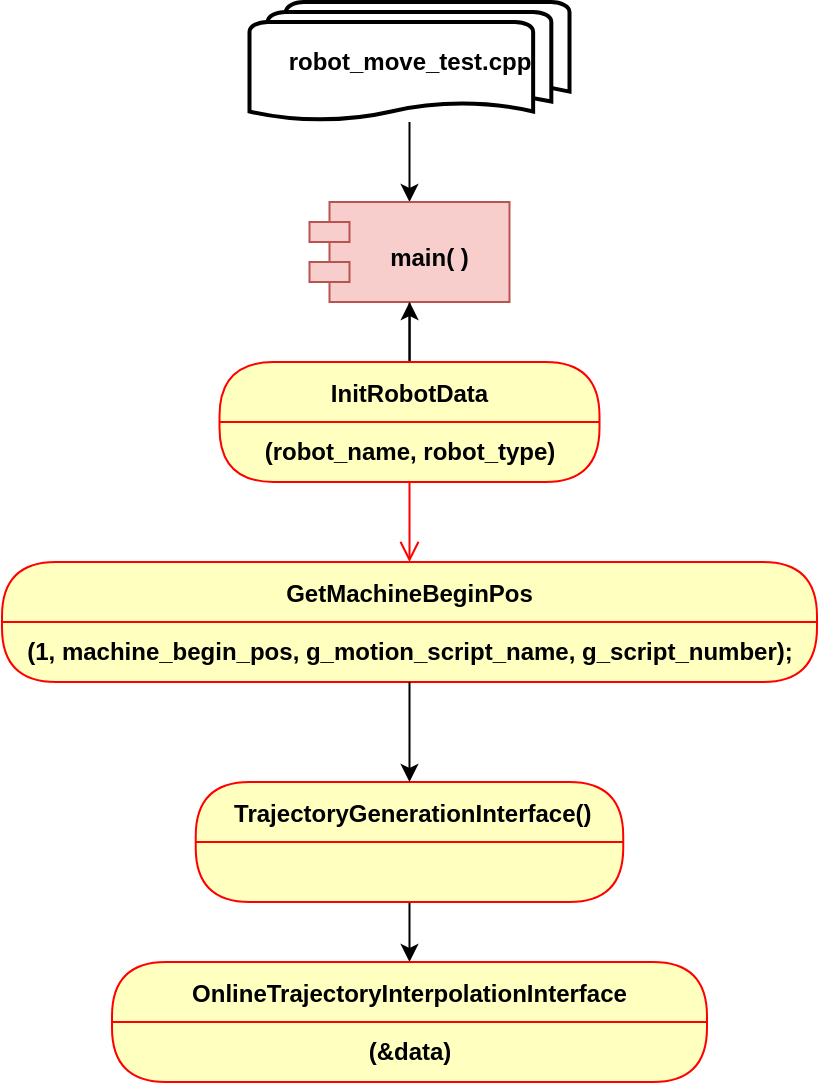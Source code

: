<mxfile version="16.1.0" type="github" pages="2">
  <diagram id="FMfLs1kEIGxYpdQVGlcc" name="whole frame">
    <mxGraphModel dx="1038" dy="547" grid="1" gridSize="10" guides="1" tooltips="1" connect="1" arrows="1" fold="1" page="1" pageScale="1" pageWidth="827" pageHeight="1169" math="0" shadow="0">
      <root>
        <mxCell id="UCcLEWe0DNpFay6Qq4YE-0" />
        <mxCell id="UCcLEWe0DNpFay6Qq4YE-1" parent="UCcLEWe0DNpFay6Qq4YE-0" />
        <mxCell id="hEzpa5z8CDbWUO56bFuC-12" value="" style="edgeStyle=orthogonalEdgeStyle;rounded=0;orthogonalLoop=1;jettySize=auto;html=1;" edge="1" parent="UCcLEWe0DNpFay6Qq4YE-1" source="hEzpa5z8CDbWUO56bFuC-1" target="hEzpa5z8CDbWUO56bFuC-2">
          <mxGeometry relative="1" as="geometry" />
        </mxCell>
        <mxCell id="hEzpa5z8CDbWUO56bFuC-1" value="&lt;span style=&quot;font-weight: 700&quot;&gt;robot_move_test.cpp&lt;/span&gt;" style="strokeWidth=2;html=1;shape=mxgraph.flowchart.multi-document;whiteSpace=wrap;" vertex="1" parent="UCcLEWe0DNpFay6Qq4YE-1">
          <mxGeometry x="293.75" y="290" width="160" height="60" as="geometry" />
        </mxCell>
        <mxCell id="hEzpa5z8CDbWUO56bFuC-9" value="" style="edgeStyle=orthogonalEdgeStyle;rounded=0;orthogonalLoop=1;jettySize=auto;html=1;" edge="1" parent="UCcLEWe0DNpFay6Qq4YE-1" source="hEzpa5z8CDbWUO56bFuC-2" target="hEzpa5z8CDbWUO56bFuC-7">
          <mxGeometry relative="1" as="geometry" />
        </mxCell>
        <mxCell id="hEzpa5z8CDbWUO56bFuC-2" value="&#xa;main( )" style="shape=module;align=left;spacingLeft=20;align=center;verticalAlign=top;fillColor=#f8cecc;strokeColor=#b85450;fontStyle=1" vertex="1" parent="UCcLEWe0DNpFay6Qq4YE-1">
          <mxGeometry x="323.75" y="390" width="100" height="50" as="geometry" />
        </mxCell>
        <mxCell id="hEzpa5z8CDbWUO56bFuC-13" value="" style="edgeStyle=orthogonalEdgeStyle;rounded=0;orthogonalLoop=1;jettySize=auto;html=1;" edge="1" parent="UCcLEWe0DNpFay6Qq4YE-1" source="hEzpa5z8CDbWUO56bFuC-6" target="hEzpa5z8CDbWUO56bFuC-2">
          <mxGeometry relative="1" as="geometry" />
        </mxCell>
        <mxCell id="hEzpa5z8CDbWUO56bFuC-6" value="InitRobotData" style="swimlane;fontStyle=1;align=center;verticalAlign=middle;childLayout=stackLayout;horizontal=1;startSize=30;horizontalStack=0;resizeParent=0;resizeLast=1;container=0;fontColor=#000000;collapsible=0;rounded=1;arcSize=30;strokeColor=#ff0000;fillColor=#ffffc0;swimlaneFillColor=#ffffc0;dropTarget=0;" vertex="1" parent="UCcLEWe0DNpFay6Qq4YE-1">
          <mxGeometry x="278.75" y="470" width="190" height="60" as="geometry" />
        </mxCell>
        <mxCell id="hEzpa5z8CDbWUO56bFuC-7" value="&lt;span style=&quot;font-weight: 700&quot;&gt;(robot_name, robot_type)&lt;/span&gt;" style="text;html=1;strokeColor=none;fillColor=none;align=center;verticalAlign=middle;spacingLeft=4;spacingRight=4;whiteSpace=wrap;overflow=hidden;rotatable=0;fontColor=#000000;" vertex="1" parent="hEzpa5z8CDbWUO56bFuC-6">
          <mxGeometry y="30" width="190" height="30" as="geometry" />
        </mxCell>
        <mxCell id="hEzpa5z8CDbWUO56bFuC-8" value="" style="edgeStyle=orthogonalEdgeStyle;html=1;verticalAlign=bottom;endArrow=open;endSize=8;strokeColor=#ff0000;rounded=0;entryX=0.5;entryY=0;entryDx=0;entryDy=0;" edge="1" source="hEzpa5z8CDbWUO56bFuC-6" parent="UCcLEWe0DNpFay6Qq4YE-1" target="hEzpa5z8CDbWUO56bFuC-10">
          <mxGeometry relative="1" as="geometry">
            <mxPoint x="363.75" y="600" as="targetPoint" />
          </mxGeometry>
        </mxCell>
        <mxCell id="hEzpa5z8CDbWUO56bFuC-10" value="GetMachineBeginPos" style="swimlane;fontStyle=1;align=center;verticalAlign=middle;childLayout=stackLayout;horizontal=1;startSize=30;horizontalStack=0;resizeParent=0;resizeLast=1;container=0;fontColor=#000000;collapsible=0;rounded=1;arcSize=30;strokeColor=#ff0000;fillColor=#ffffc0;swimlaneFillColor=#ffffc0;dropTarget=0;" vertex="1" parent="UCcLEWe0DNpFay6Qq4YE-1">
          <mxGeometry x="170" y="570" width="407.5" height="60" as="geometry" />
        </mxCell>
        <mxCell id="hEzpa5z8CDbWUO56bFuC-11" value="&lt;b&gt;(1, machine_begin_pos, g_motion_script_name, g_script_number);&lt;/b&gt;" style="text;html=1;strokeColor=none;fillColor=none;align=center;verticalAlign=middle;spacingLeft=4;spacingRight=4;whiteSpace=wrap;overflow=hidden;rotatable=0;fontColor=#000000;" vertex="1" parent="hEzpa5z8CDbWUO56bFuC-10">
          <mxGeometry y="30" width="407.5" height="30" as="geometry" />
        </mxCell>
        <mxCell id="hEzpa5z8CDbWUO56bFuC-23" value="&lt;b&gt;(1, machine_begin_pos, g_motion_script_name, g_script_number);&lt;/b&gt;" style="text;html=1;strokeColor=none;fillColor=none;align=center;verticalAlign=middle;spacingLeft=4;spacingRight=4;whiteSpace=wrap;overflow=hidden;rotatable=0;fontColor=#000000;" vertex="1" parent="hEzpa5z8CDbWUO56bFuC-10">
          <mxGeometry y="60" width="407.5" as="geometry" />
        </mxCell>
        <mxCell id="hEzpa5z8CDbWUO56bFuC-30" style="edgeStyle=orthogonalEdgeStyle;rounded=0;orthogonalLoop=1;jettySize=auto;html=1;exitX=0.5;exitY=1;exitDx=0;exitDy=0;entryX=0.5;entryY=0;entryDx=0;entryDy=0;" edge="1" parent="UCcLEWe0DNpFay6Qq4YE-1" source="hEzpa5z8CDbWUO56bFuC-14" target="hEzpa5z8CDbWUO56bFuC-20">
          <mxGeometry relative="1" as="geometry" />
        </mxCell>
        <mxCell id="hEzpa5z8CDbWUO56bFuC-14" value=" TrajectoryGenerationInterface()" style="swimlane;fontStyle=1;align=center;verticalAlign=middle;childLayout=stackLayout;horizontal=1;startSize=30;horizontalStack=0;resizeParent=0;resizeLast=1;container=0;fontColor=#000000;collapsible=0;rounded=1;arcSize=30;strokeColor=#ff0000;fillColor=#ffffc0;swimlaneFillColor=#ffffc0;dropTarget=0;" vertex="1" parent="UCcLEWe0DNpFay6Qq4YE-1">
          <mxGeometry x="266.87" y="680" width="213.75" height="60" as="geometry" />
        </mxCell>
        <mxCell id="hEzpa5z8CDbWUO56bFuC-20" value="OnlineTrajectoryInterpolationInterface" style="swimlane;fontStyle=1;align=center;verticalAlign=middle;childLayout=stackLayout;horizontal=1;startSize=30;horizontalStack=0;resizeParent=0;resizeLast=1;container=0;fontColor=#000000;collapsible=0;rounded=1;arcSize=30;strokeColor=#ff0000;fillColor=#ffffc0;swimlaneFillColor=#ffffc0;dropTarget=0;" vertex="1" parent="UCcLEWe0DNpFay6Qq4YE-1">
          <mxGeometry x="225" y="770" width="297.5" height="60" as="geometry" />
        </mxCell>
        <mxCell id="hEzpa5z8CDbWUO56bFuC-21" value="&lt;span style=&quot;font-weight: 700&quot;&gt;(&amp;amp;data)&lt;/span&gt;" style="text;html=1;strokeColor=none;fillColor=none;align=center;verticalAlign=middle;spacingLeft=4;spacingRight=4;whiteSpace=wrap;overflow=hidden;rotatable=0;fontColor=#000000;" vertex="1" parent="hEzpa5z8CDbWUO56bFuC-20">
          <mxGeometry y="30" width="297.5" height="30" as="geometry" />
        </mxCell>
        <mxCell id="hEzpa5z8CDbWUO56bFuC-29" style="edgeStyle=orthogonalEdgeStyle;rounded=0;orthogonalLoop=1;jettySize=auto;html=1;entryX=0.5;entryY=0;entryDx=0;entryDy=0;" edge="1" parent="UCcLEWe0DNpFay6Qq4YE-1" source="hEzpa5z8CDbWUO56bFuC-11" target="hEzpa5z8CDbWUO56bFuC-14">
          <mxGeometry relative="1" as="geometry" />
        </mxCell>
      </root>
    </mxGraphModel>
  </diagram>
  <diagram id="C5RBs43oDa-KdzZeNtuy" name="Page-1">
    <mxGraphModel dx="1865" dy="547" grid="1" gridSize="10" guides="1" tooltips="1" connect="1" arrows="1" fold="1" page="1" pageScale="1" pageWidth="827" pageHeight="1169" math="0" shadow="0">
      <root>
        <mxCell id="WIyWlLk6GJQsqaUBKTNV-0" />
        <mxCell id="WIyWlLk6GJQsqaUBKTNV-1" parent="WIyWlLk6GJQsqaUBKTNV-0" />
        <mxCell id="9vmV6dMqIf-BiLgepAJZ-13" value="" style="edgeStyle=orthogonalEdgeStyle;rounded=0;orthogonalLoop=1;jettySize=auto;html=1;" parent="WIyWlLk6GJQsqaUBKTNV-1" source="9vmV6dMqIf-BiLgepAJZ-0" target="9vmV6dMqIf-BiLgepAJZ-2" edge="1">
          <mxGeometry relative="1" as="geometry" />
        </mxCell>
        <mxCell id="9vmV6dMqIf-BiLgepAJZ-0" value="TrajectoryGenerator()" style="rounded=1;whiteSpace=wrap;html=1;" parent="WIyWlLk6GJQsqaUBKTNV-1" vertex="1">
          <mxGeometry x="235" y="30" width="120" height="60" as="geometry" />
        </mxCell>
        <mxCell id="9vmV6dMqIf-BiLgepAJZ-1" value="TrajectoryAccDecPlan()" style="rounded=1;whiteSpace=wrap;html=1;" parent="WIyWlLk6GJQsqaUBKTNV-1" vertex="1">
          <mxGeometry x="230" y="119" width="130" height="60" as="geometry" />
        </mxCell>
        <mxCell id="9vmV6dMqIf-BiLgepAJZ-14" style="edgeStyle=orthogonalEdgeStyle;rounded=0;orthogonalLoop=1;jettySize=auto;html=1;exitX=0.5;exitY=1;exitDx=0;exitDy=0;entryX=0.5;entryY=0;entryDx=0;entryDy=0;" parent="WIyWlLk6GJQsqaUBKTNV-1" source="9vmV6dMqIf-BiLgepAJZ-2" target="9vmV6dMqIf-BiLgepAJZ-11" edge="1">
          <mxGeometry relative="1" as="geometry" />
        </mxCell>
        <mxCell id="9vmV6dMqIf-BiLgepAJZ-22" style="edgeStyle=orthogonalEdgeStyle;rounded=0;orthogonalLoop=1;jettySize=auto;html=1;entryX=0.5;entryY=0;entryDx=0;entryDy=0;exitX=0.5;exitY=1;exitDx=0;exitDy=0;" parent="WIyWlLk6GJQsqaUBKTNV-1" source="9vmV6dMqIf-BiLgepAJZ-2" target="9vmV6dMqIf-BiLgepAJZ-12" edge="1">
          <mxGeometry relative="1" as="geometry" />
        </mxCell>
        <mxCell id="9vmV6dMqIf-BiLgepAJZ-2" value="ProfilePreprocess()" style="rounded=1;whiteSpace=wrap;html=1;" parent="WIyWlLk6GJQsqaUBKTNV-1" vertex="1">
          <mxGeometry x="230" y="200" width="130" height="60" as="geometry" />
        </mxCell>
        <mxCell id="9vmV6dMqIf-BiLgepAJZ-21" value="" style="edgeStyle=orthogonalEdgeStyle;rounded=0;orthogonalLoop=1;jettySize=auto;html=1;" parent="WIyWlLk6GJQsqaUBKTNV-1" source="9vmV6dMqIf-BiLgepAJZ-4" target="9vmV6dMqIf-BiLgepAJZ-8" edge="1">
          <mxGeometry relative="1" as="geometry" />
        </mxCell>
        <mxCell id="9vmV6dMqIf-BiLgepAJZ-4" value="MoveJProfilePlan()" style="rounded=1;whiteSpace=wrap;html=1;" parent="WIyWlLk6GJQsqaUBKTNV-1" vertex="1">
          <mxGeometry x="100" y="380" width="130" height="60" as="geometry" />
        </mxCell>
        <mxCell id="9vmV6dMqIf-BiLgepAJZ-25" value="" style="edgeStyle=orthogonalEdgeStyle;rounded=0;orthogonalLoop=1;jettySize=auto;html=1;" parent="WIyWlLk6GJQsqaUBKTNV-1" source="9vmV6dMqIf-BiLgepAJZ-5" target="9vmV6dMqIf-BiLgepAJZ-6" edge="1">
          <mxGeometry relative="1" as="geometry" />
        </mxCell>
        <mxCell id="9vmV6dMqIf-BiLgepAJZ-5" value="GetProfileInputParameters()" style="rounded=1;whiteSpace=wrap;html=1;" parent="WIyWlLk6GJQsqaUBKTNV-1" vertex="1">
          <mxGeometry x="420" y="379.5" width="160" height="60" as="geometry" />
        </mxCell>
        <mxCell id="9vmV6dMqIf-BiLgepAJZ-6" value="ProfilePlan()" style="rounded=1;whiteSpace=wrap;html=1;" parent="WIyWlLk6GJQsqaUBKTNV-1" vertex="1">
          <mxGeometry x="440" y="460.5" width="120" height="60" as="geometry" />
        </mxCell>
        <mxCell id="9vmV6dMqIf-BiLgepAJZ-7" value="GetJointSpaceProfileInputParameters()" style="rounded=1;whiteSpace=wrap;html=1;" parent="WIyWlLk6GJQsqaUBKTNV-1" vertex="1">
          <mxGeometry x="50" y="461" width="230" height="60" as="geometry" />
        </mxCell>
        <mxCell id="9vmV6dMqIf-BiLgepAJZ-18" value="" style="edgeStyle=orthogonalEdgeStyle;rounded=0;orthogonalLoop=1;jettySize=auto;html=1;" parent="WIyWlLk6GJQsqaUBKTNV-1" source="9vmV6dMqIf-BiLgepAJZ-8" target="9vmV6dMqIf-BiLgepAJZ-9" edge="1">
          <mxGeometry relative="1" as="geometry" />
        </mxCell>
        <mxCell id="9vmV6dMqIf-BiLgepAJZ-39" style="edgeStyle=orthogonalEdgeStyle;rounded=0;orthogonalLoop=1;jettySize=auto;html=1;entryX=0.5;entryY=0;entryDx=0;entryDy=0;" parent="WIyWlLk6GJQsqaUBKTNV-1" source="9vmV6dMqIf-BiLgepAJZ-8" target="9vmV6dMqIf-BiLgepAJZ-28" edge="1">
          <mxGeometry relative="1" as="geometry" />
        </mxCell>
        <mxCell id="9vmV6dMqIf-BiLgepAJZ-40" style="edgeStyle=orthogonalEdgeStyle;rounded=0;orthogonalLoop=1;jettySize=auto;html=1;exitX=0;exitY=0.5;exitDx=0;exitDy=0;entryX=0.5;entryY=0;entryDx=0;entryDy=0;" parent="WIyWlLk6GJQsqaUBKTNV-1" source="9vmV6dMqIf-BiLgepAJZ-8" target="9vmV6dMqIf-BiLgepAJZ-32" edge="1">
          <mxGeometry relative="1" as="geometry" />
        </mxCell>
        <mxCell id="9vmV6dMqIf-BiLgepAJZ-41" style="edgeStyle=orthogonalEdgeStyle;rounded=0;orthogonalLoop=1;jettySize=auto;html=1;exitX=0;exitY=0.5;exitDx=0;exitDy=0;entryX=0.5;entryY=0;entryDx=0;entryDy=0;" parent="WIyWlLk6GJQsqaUBKTNV-1" source="9vmV6dMqIf-BiLgepAJZ-8" target="9vmV6dMqIf-BiLgepAJZ-36" edge="1">
          <mxGeometry relative="1" as="geometry" />
        </mxCell>
        <mxCell id="9vmV6dMqIf-BiLgepAJZ-8" value="ProfilePlan()" style="rounded=1;whiteSpace=wrap;html=1;" parent="WIyWlLk6GJQsqaUBKTNV-1" vertex="1">
          <mxGeometry x="100" y="596" width="130" height="60" as="geometry" />
        </mxCell>
        <mxCell id="9vmV6dMqIf-BiLgepAJZ-54" style="edgeStyle=orthogonalEdgeStyle;rounded=0;orthogonalLoop=1;jettySize=auto;html=1;exitX=0;exitY=0.5;exitDx=0;exitDy=0;entryX=0.5;entryY=0;entryDx=0;entryDy=0;" parent="WIyWlLk6GJQsqaUBKTNV-1" source="9vmV6dMqIf-BiLgepAJZ-9" target="9vmV6dMqIf-BiLgepAJZ-42" edge="1">
          <mxGeometry relative="1" as="geometry" />
        </mxCell>
        <mxCell id="9vmV6dMqIf-BiLgepAJZ-56" style="edgeStyle=orthogonalEdgeStyle;rounded=0;orthogonalLoop=1;jettySize=auto;html=1;exitX=0;exitY=0.5;exitDx=0;exitDy=0;entryX=0.5;entryY=0;entryDx=0;entryDy=0;" parent="WIyWlLk6GJQsqaUBKTNV-1" source="9vmV6dMqIf-BiLgepAJZ-9" target="9vmV6dMqIf-BiLgepAJZ-45" edge="1">
          <mxGeometry relative="1" as="geometry" />
        </mxCell>
        <mxCell id="9vmV6dMqIf-BiLgepAJZ-57" style="edgeStyle=orthogonalEdgeStyle;rounded=0;orthogonalLoop=1;jettySize=auto;html=1;exitX=0;exitY=0.5;exitDx=0;exitDy=0;entryX=0.5;entryY=0;entryDx=0;entryDy=0;" parent="WIyWlLk6GJQsqaUBKTNV-1" source="9vmV6dMqIf-BiLgepAJZ-9" target="9vmV6dMqIf-BiLgepAJZ-48" edge="1">
          <mxGeometry relative="1" as="geometry" />
        </mxCell>
        <mxCell id="9vmV6dMqIf-BiLgepAJZ-9" value="MutilAxisProfileSynchronousProcess()" style="rounded=1;whiteSpace=wrap;html=1;" parent="WIyWlLk6GJQsqaUBKTNV-1" vertex="1">
          <mxGeometry x="55" y="800" width="220" height="60" as="geometry" />
        </mxCell>
        <mxCell id="9vmV6dMqIf-BiLgepAJZ-20" style="edgeStyle=orthogonalEdgeStyle;rounded=0;orthogonalLoop=1;jettySize=auto;html=1;exitX=0.5;exitY=1;exitDx=0;exitDy=0;entryX=0.5;entryY=0;entryDx=0;entryDy=0;" parent="WIyWlLk6GJQsqaUBKTNV-1" source="9vmV6dMqIf-BiLgepAJZ-11" target="9vmV6dMqIf-BiLgepAJZ-4" edge="1">
          <mxGeometry relative="1" as="geometry" />
        </mxCell>
        <mxCell id="9vmV6dMqIf-BiLgepAJZ-11" value="JOINT_SPACE" style="rounded=1;whiteSpace=wrap;html=1;fillColor=#dae8fc;strokeColor=#6c8ebf;" parent="WIyWlLk6GJQsqaUBKTNV-1" vertex="1">
          <mxGeometry x="100" y="300" width="130" height="60" as="geometry" />
        </mxCell>
        <mxCell id="9vmV6dMqIf-BiLgepAJZ-24" style="edgeStyle=orthogonalEdgeStyle;rounded=0;orthogonalLoop=1;jettySize=auto;html=1;exitX=0.5;exitY=1;exitDx=0;exitDy=0;entryX=0.5;entryY=0;entryDx=0;entryDy=0;" parent="WIyWlLk6GJQsqaUBKTNV-1" source="9vmV6dMqIf-BiLgepAJZ-12" target="9vmV6dMqIf-BiLgepAJZ-5" edge="1">
          <mxGeometry relative="1" as="geometry" />
        </mxCell>
        <mxCell id="9vmV6dMqIf-BiLgepAJZ-12" value="CARTESIAN_SPACE" style="rounded=1;whiteSpace=wrap;html=1;fillColor=#d5e8d4;strokeColor=#82b366;" parent="WIyWlLk6GJQsqaUBKTNV-1" vertex="1">
          <mxGeometry x="435" y="299.5" width="130" height="60" as="geometry" />
        </mxCell>
        <mxCell id="9vmV6dMqIf-BiLgepAJZ-28" value="TVProfilePlan()" style="swimlane;fontStyle=0;childLayout=stackLayout;horizontal=1;startSize=30;horizontalStack=0;resizeParent=1;resizeParentMax=0;resizeLast=0;collapsible=1;marginBottom=0;" parent="WIyWlLk6GJQsqaUBKTNV-1" vertex="1">
          <mxGeometry x="-490" y="652" width="140" height="90" as="geometry">
            <mxRectangle x="-250" y="540" width="110" height="30" as="alternateBounds" />
          </mxGeometry>
        </mxCell>
        <mxCell id="9vmV6dMqIf-BiLgepAJZ-29" value="ComputeTVProfileData()" style="text;strokeColor=none;fillColor=none;align=left;verticalAlign=middle;spacingLeft=4;spacingRight=4;overflow=hidden;points=[[0,0.5],[1,0.5]];portConstraint=eastwest;rotatable=0;" parent="9vmV6dMqIf-BiLgepAJZ-28" vertex="1">
          <mxGeometry y="30" width="140" height="30" as="geometry" />
        </mxCell>
        <mxCell id="9vmV6dMqIf-BiLgepAJZ-30" value="TVProfileIntegrate()" style="text;strokeColor=none;fillColor=none;align=left;verticalAlign=middle;spacingLeft=4;spacingRight=4;overflow=hidden;points=[[0,0.5],[1,0.5]];portConstraint=eastwest;rotatable=0;" parent="9vmV6dMqIf-BiLgepAJZ-28" vertex="1">
          <mxGeometry y="60" width="140" height="30" as="geometry" />
        </mxCell>
        <mxCell id="9vmV6dMqIf-BiLgepAJZ-32" value="TAProfilePlan()" style="swimlane;fontStyle=0;childLayout=stackLayout;horizontal=1;startSize=30;horizontalStack=0;resizeParent=1;resizeParentMax=0;resizeLast=0;collapsible=1;marginBottom=0;" parent="WIyWlLk6GJQsqaUBKTNV-1" vertex="1">
          <mxGeometry x="-320" y="650" width="140" height="90" as="geometry">
            <mxRectangle x="-250" y="540" width="110" height="30" as="alternateBounds" />
          </mxGeometry>
        </mxCell>
        <mxCell id="9vmV6dMqIf-BiLgepAJZ-33" value="ComputeTAProfileData()" style="text;strokeColor=none;fillColor=none;align=left;verticalAlign=middle;spacingLeft=4;spacingRight=4;overflow=hidden;points=[[0,0.5],[1,0.5]];portConstraint=eastwest;rotatable=0;" parent="9vmV6dMqIf-BiLgepAJZ-32" vertex="1">
          <mxGeometry y="30" width="140" height="30" as="geometry" />
        </mxCell>
        <mxCell id="9vmV6dMqIf-BiLgepAJZ-34" value="StypeIntegrate()" style="text;strokeColor=none;fillColor=none;align=left;verticalAlign=middle;spacingLeft=4;spacingRight=4;overflow=hidden;points=[[0,0.5],[1,0.5]];portConstraint=eastwest;rotatable=0;" parent="9vmV6dMqIf-BiLgepAJZ-32" vertex="1">
          <mxGeometry y="60" width="140" height="30" as="geometry" />
        </mxCell>
        <mxCell id="9vmV6dMqIf-BiLgepAJZ-36" value="TJProfilePlan()" style="swimlane;fontStyle=0;childLayout=stackLayout;horizontal=1;startSize=30;horizontalStack=0;resizeParent=1;resizeParentMax=0;resizeLast=0;collapsible=1;marginBottom=0;" parent="WIyWlLk6GJQsqaUBKTNV-1" vertex="1">
          <mxGeometry x="-160" y="650" width="160" height="90" as="geometry">
            <mxRectangle x="-250" y="540" width="110" height="30" as="alternateBounds" />
          </mxGeometry>
        </mxCell>
        <mxCell id="9vmV6dMqIf-BiLgepAJZ-37" value="ProfilePlanByTimeLaw()" style="text;strokeColor=none;fillColor=none;align=left;verticalAlign=middle;spacingLeft=4;spacingRight=4;overflow=hidden;points=[[0,0.5],[1,0.5]];portConstraint=eastwest;rotatable=0;" parent="9vmV6dMqIf-BiLgepAJZ-36" vertex="1">
          <mxGeometry y="30" width="160" height="30" as="geometry" />
        </mxCell>
        <mxCell id="9vmV6dMqIf-BiLgepAJZ-38" value="SetProfileDataByTimeLaw()" style="text;strokeColor=none;fillColor=none;align=left;verticalAlign=middle;spacingLeft=4;spacingRight=4;overflow=hidden;points=[[0,0.5],[1,0.5]];portConstraint=eastwest;rotatable=0;" parent="9vmV6dMqIf-BiLgepAJZ-36" vertex="1">
          <mxGeometry y="60" width="160" height="30" as="geometry" />
        </mxCell>
        <mxCell id="9vmV6dMqIf-BiLgepAJZ-42" value="TVProfileSynchronous()" style="swimlane;fontStyle=0;childLayout=stackLayout;horizontal=1;startSize=30;horizontalStack=0;resizeParent=1;resizeParentMax=0;resizeLast=0;collapsible=1;marginBottom=0;" parent="WIyWlLk6GJQsqaUBKTNV-1" vertex="1">
          <mxGeometry x="-480" y="850" width="140" height="90" as="geometry">
            <mxRectangle x="-250" y="540" width="110" height="30" as="alternateBounds" />
          </mxGeometry>
        </mxCell>
        <mxCell id="9vmV6dMqIf-BiLgepAJZ-43" value="ComputeTVProfileData()" style="text;strokeColor=none;fillColor=none;align=left;verticalAlign=middle;spacingLeft=4;spacingRight=4;overflow=hidden;points=[[0,0.5],[1,0.5]];portConstraint=eastwest;rotatable=0;" parent="9vmV6dMqIf-BiLgepAJZ-42" vertex="1">
          <mxGeometry y="30" width="140" height="30" as="geometry" />
        </mxCell>
        <mxCell id="9vmV6dMqIf-BiLgepAJZ-44" value="TVProfileIntegrate()" style="text;strokeColor=none;fillColor=none;align=left;verticalAlign=middle;spacingLeft=4;spacingRight=4;overflow=hidden;points=[[0,0.5],[1,0.5]];portConstraint=eastwest;rotatable=0;" parent="9vmV6dMqIf-BiLgepAJZ-42" vertex="1">
          <mxGeometry y="60" width="140" height="30" as="geometry" />
        </mxCell>
        <mxCell id="9vmV6dMqIf-BiLgepAJZ-45" value="TAProfileSynchronous()" style="swimlane;fontStyle=0;childLayout=stackLayout;horizontal=1;startSize=30;horizontalStack=0;resizeParent=1;resizeParentMax=0;resizeLast=0;collapsible=1;marginBottom=0;" parent="WIyWlLk6GJQsqaUBKTNV-1" vertex="1">
          <mxGeometry x="-320" y="850" width="140" height="90" as="geometry">
            <mxRectangle x="-250" y="540" width="110" height="30" as="alternateBounds" />
          </mxGeometry>
        </mxCell>
        <mxCell id="9vmV6dMqIf-BiLgepAJZ-46" value="ComputeTAProfileData()" style="text;strokeColor=none;fillColor=none;align=left;verticalAlign=middle;spacingLeft=4;spacingRight=4;overflow=hidden;points=[[0,0.5],[1,0.5]];portConstraint=eastwest;rotatable=0;" parent="9vmV6dMqIf-BiLgepAJZ-45" vertex="1">
          <mxGeometry y="30" width="140" height="30" as="geometry" />
        </mxCell>
        <mxCell id="9vmV6dMqIf-BiLgepAJZ-47" value="StypeIntegrate()" style="text;strokeColor=none;fillColor=none;align=left;verticalAlign=middle;spacingLeft=4;spacingRight=4;overflow=hidden;points=[[0,0.5],[1,0.5]];portConstraint=eastwest;rotatable=0;" parent="9vmV6dMqIf-BiLgepAJZ-45" vertex="1">
          <mxGeometry y="60" width="140" height="30" as="geometry" />
        </mxCell>
        <mxCell id="9vmV6dMqIf-BiLgepAJZ-48" value="TJProfileSynchronous()" style="swimlane;fontStyle=0;childLayout=stackLayout;horizontal=1;startSize=30;horizontalStack=0;resizeParent=1;resizeParentMax=0;resizeLast=0;collapsible=1;marginBottom=0;" parent="WIyWlLk6GJQsqaUBKTNV-1" vertex="1">
          <mxGeometry x="-160" y="850" width="160" height="90" as="geometry">
            <mxRectangle x="-250" y="540" width="110" height="30" as="alternateBounds" />
          </mxGeometry>
        </mxCell>
        <mxCell id="9vmV6dMqIf-BiLgepAJZ-49" value="ComputeTJProfileData()" style="text;strokeColor=none;fillColor=none;align=left;verticalAlign=middle;spacingLeft=4;spacingRight=4;overflow=hidden;points=[[0,0.5],[1,0.5]];portConstraint=eastwest;rotatable=0;" parent="9vmV6dMqIf-BiLgepAJZ-48" vertex="1">
          <mxGeometry y="30" width="160" height="30" as="geometry" />
        </mxCell>
        <mxCell id="9vmV6dMqIf-BiLgepAJZ-50" value="TJProfileIntegrate()" style="text;strokeColor=none;fillColor=none;align=left;verticalAlign=middle;spacingLeft=4;spacingRight=4;overflow=hidden;points=[[0,0.5],[1,0.5]];portConstraint=eastwest;rotatable=0;" parent="9vmV6dMqIf-BiLgepAJZ-48" vertex="1">
          <mxGeometry y="60" width="160" height="30" as="geometry" />
        </mxCell>
      </root>
    </mxGraphModel>
  </diagram>
</mxfile>
